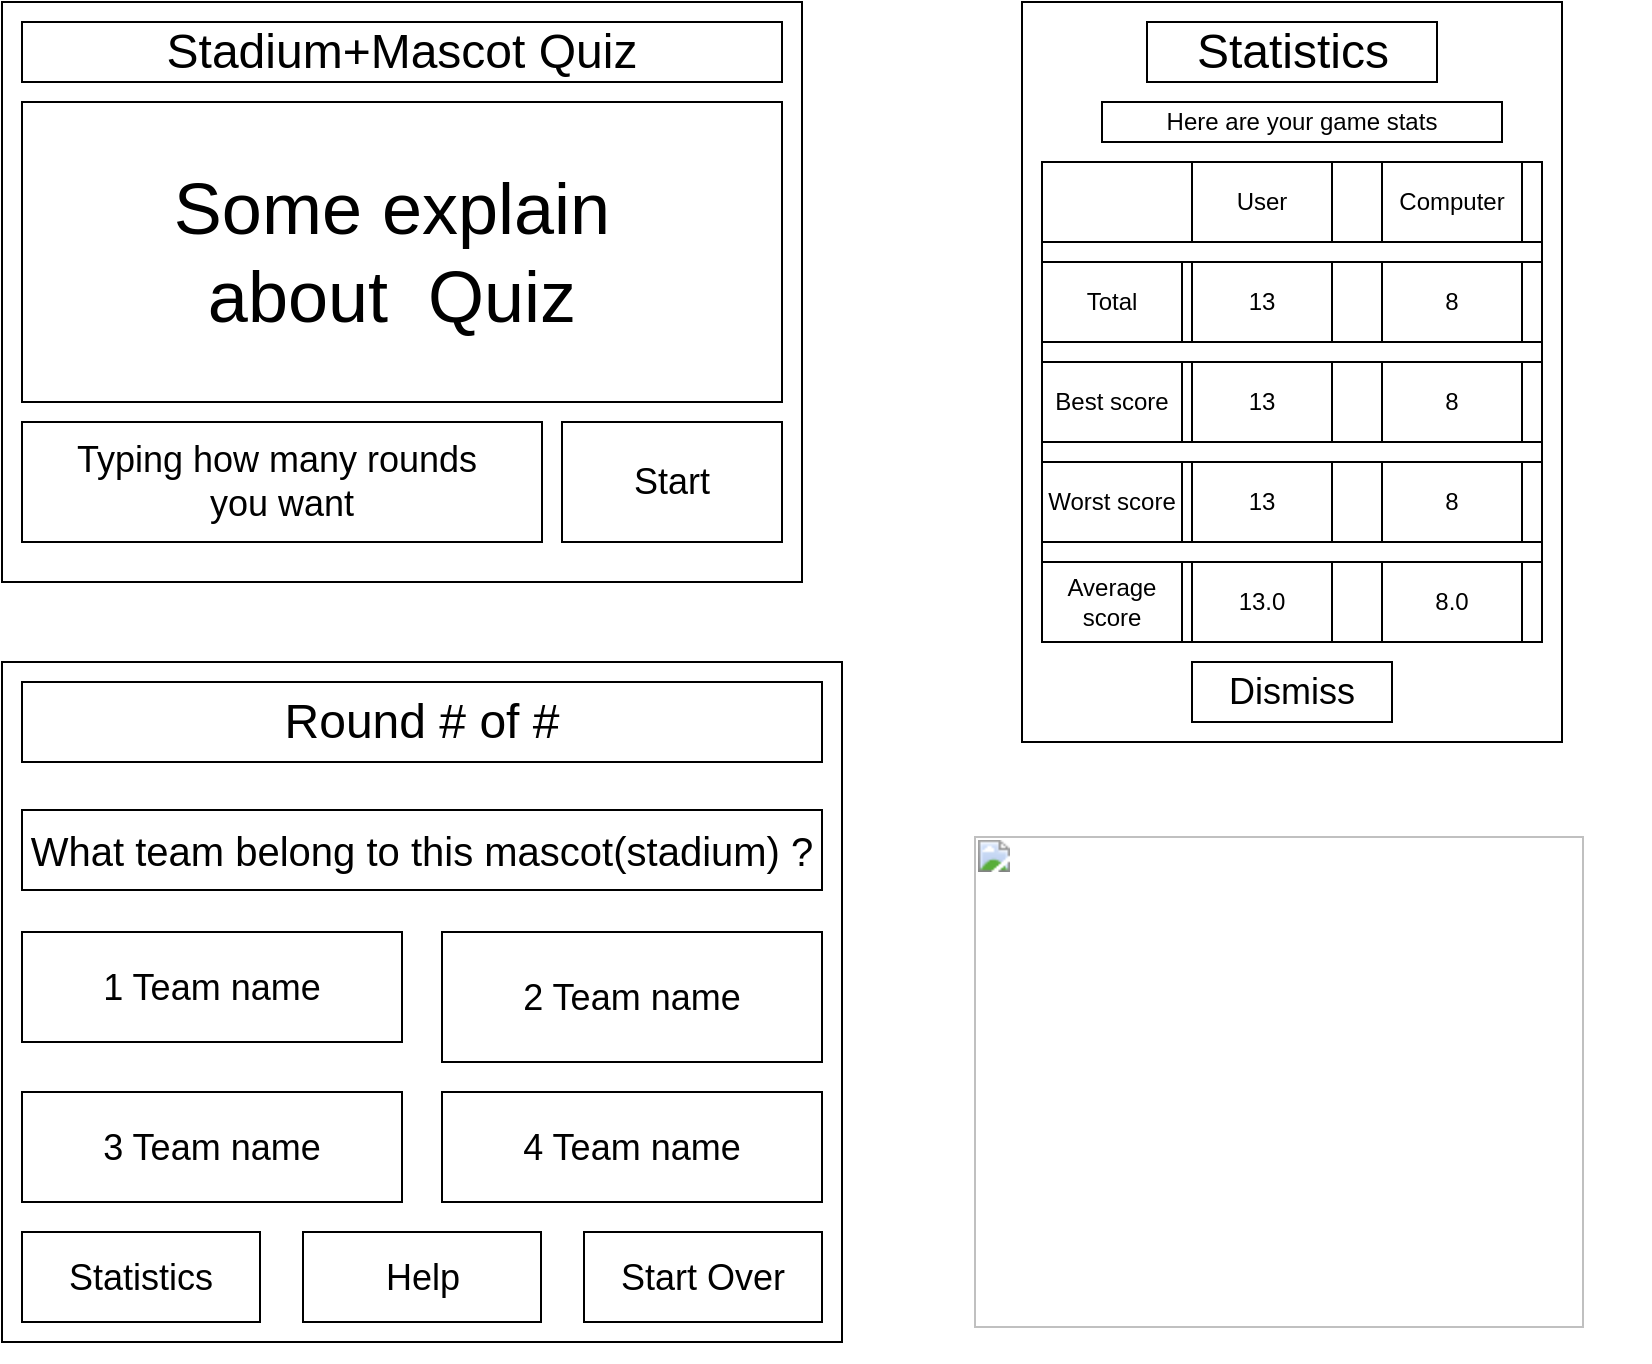 <mxfile version="24.4.10" type="onedrive">
  <diagram name="페이지-1" id="yqRvX1OuCHYJTOkS9bNN">
    <mxGraphModel grid="1" page="1" gridSize="10" guides="1" tooltips="1" connect="1" arrows="1" fold="1" pageScale="1" pageWidth="827" pageHeight="1169" math="0" shadow="0">
      <root>
        <mxCell id="0" />
        <mxCell id="1" parent="0" />
        <mxCell id="b-f97INTa11XTr_-paEQ-9" value="" style="rounded=0;whiteSpace=wrap;html=1;" vertex="1" parent="1">
          <mxGeometry x="510" width="270" height="370" as="geometry" />
        </mxCell>
        <mxCell id="b-f97INTa11XTr_-paEQ-10" value="&lt;font style=&quot;font-size: 24px;&quot;&gt;Statistics&lt;/font&gt;" style="rounded=0;whiteSpace=wrap;html=1;" vertex="1" parent="1">
          <mxGeometry x="572.5" y="10" width="145" height="30" as="geometry" />
        </mxCell>
        <mxCell id="b-f97INTa11XTr_-paEQ-11" value="Here are your game stats" style="rounded=0;whiteSpace=wrap;html=1;" vertex="1" parent="1">
          <mxGeometry x="550" y="50" width="200" height="20" as="geometry" />
        </mxCell>
        <mxCell id="b-f97INTa11XTr_-paEQ-12" value="" style="rounded=0;whiteSpace=wrap;html=1;" vertex="1" parent="1">
          <mxGeometry x="520" y="80" width="250" height="240" as="geometry" />
        </mxCell>
        <mxCell id="b-f97INTa11XTr_-paEQ-13" value="&lt;font style=&quot;font-size: 18px;&quot;&gt;Dismiss&lt;/font&gt;" style="rounded=0;whiteSpace=wrap;html=1;" vertex="1" parent="1">
          <mxGeometry x="595" y="330" width="100" height="30" as="geometry" />
        </mxCell>
        <mxCell id="b-f97INTa11XTr_-paEQ-15" value="" style="rounded=0;whiteSpace=wrap;html=1;" vertex="1" parent="1">
          <mxGeometry x="520" y="80" width="250" height="40" as="geometry" />
        </mxCell>
        <mxCell id="b-f97INTa11XTr_-paEQ-17" value="" style="rounded=0;whiteSpace=wrap;html=1;" vertex="1" parent="1">
          <mxGeometry x="520" y="180" width="250" height="40" as="geometry" />
        </mxCell>
        <mxCell id="b-f97INTa11XTr_-paEQ-18" value="" style="rounded=0;whiteSpace=wrap;html=1;" vertex="1" parent="1">
          <mxGeometry x="520" y="230" width="250" height="40" as="geometry" />
        </mxCell>
        <mxCell id="b-f97INTa11XTr_-paEQ-19" value="" style="rounded=0;whiteSpace=wrap;html=1;" vertex="1" parent="1">
          <mxGeometry x="520" y="280" width="250" height="40" as="geometry" />
        </mxCell>
        <mxCell id="b-f97INTa11XTr_-paEQ-20" value="" style="rounded=0;whiteSpace=wrap;html=1;" vertex="1" parent="1">
          <mxGeometry x="520" y="130" width="250" height="40" as="geometry" />
        </mxCell>
        <mxCell id="b-f97INTa11XTr_-paEQ-21" value="Total" style="rounded=0;whiteSpace=wrap;html=1;" vertex="1" parent="1">
          <mxGeometry x="520" y="130" width="70" height="40" as="geometry" />
        </mxCell>
        <mxCell id="b-f97INTa11XTr_-paEQ-22" value="Worst score" style="rounded=0;whiteSpace=wrap;html=1;" vertex="1" parent="1">
          <mxGeometry x="520" y="230" width="70" height="40" as="geometry" />
        </mxCell>
        <mxCell id="b-f97INTa11XTr_-paEQ-23" value="Best score" style="rounded=0;whiteSpace=wrap;html=1;" vertex="1" parent="1">
          <mxGeometry x="520" y="180" width="70" height="40" as="geometry" />
        </mxCell>
        <mxCell id="b-f97INTa11XTr_-paEQ-24" value="User" style="rounded=0;whiteSpace=wrap;html=1;" vertex="1" parent="1">
          <mxGeometry x="595" y="80" width="70" height="40" as="geometry" />
        </mxCell>
        <mxCell id="b-f97INTa11XTr_-paEQ-25" value="Average score" style="rounded=0;whiteSpace=wrap;html=1;" vertex="1" parent="1">
          <mxGeometry x="520" y="280" width="70" height="40" as="geometry" />
        </mxCell>
        <mxCell id="b-f97INTa11XTr_-paEQ-26" value="Computer" style="rounded=0;whiteSpace=wrap;html=1;" vertex="1" parent="1">
          <mxGeometry x="690" y="80" width="70" height="40" as="geometry" />
        </mxCell>
        <mxCell id="b-f97INTa11XTr_-paEQ-27" value="8" style="rounded=0;whiteSpace=wrap;html=1;" vertex="1" parent="1">
          <mxGeometry x="690" y="180" width="70" height="40" as="geometry" />
        </mxCell>
        <mxCell id="b-f97INTa11XTr_-paEQ-28" value="13" style="rounded=0;whiteSpace=wrap;html=1;" vertex="1" parent="1">
          <mxGeometry x="595" y="180" width="70" height="40" as="geometry" />
        </mxCell>
        <mxCell id="b-f97INTa11XTr_-paEQ-29" value="13" style="rounded=0;whiteSpace=wrap;html=1;" vertex="1" parent="1">
          <mxGeometry x="595" y="130" width="70" height="40" as="geometry" />
        </mxCell>
        <mxCell id="b-f97INTa11XTr_-paEQ-30" value="8" style="rounded=0;whiteSpace=wrap;html=1;" vertex="1" parent="1">
          <mxGeometry x="690" y="130" width="70" height="40" as="geometry" />
        </mxCell>
        <mxCell id="b-f97INTa11XTr_-paEQ-31" value="13" style="rounded=0;whiteSpace=wrap;html=1;" vertex="1" parent="1">
          <mxGeometry x="595" y="230" width="70" height="40" as="geometry" />
        </mxCell>
        <mxCell id="b-f97INTa11XTr_-paEQ-32" value="8.0" style="rounded=0;whiteSpace=wrap;html=1;" vertex="1" parent="1">
          <mxGeometry x="690" y="280" width="70" height="40" as="geometry" />
        </mxCell>
        <mxCell id="b-f97INTa11XTr_-paEQ-33" value="8" style="rounded=0;whiteSpace=wrap;html=1;" vertex="1" parent="1">
          <mxGeometry x="690" y="230" width="70" height="40" as="geometry" />
        </mxCell>
        <mxCell id="b-f97INTa11XTr_-paEQ-34" value="13.0" style="rounded=0;whiteSpace=wrap;html=1;" vertex="1" parent="1">
          <mxGeometry x="595" y="280" width="70" height="40" as="geometry" />
        </mxCell>
        <mxCell id="JQcDmOJBhlWZ3hepFA_i-9" value="" style="rounded=0;whiteSpace=wrap;html=1;" vertex="1" parent="1">
          <mxGeometry y="330" width="420" height="340" as="geometry" />
        </mxCell>
        <mxCell id="JQcDmOJBhlWZ3hepFA_i-10" value="&lt;font style=&quot;font-size: 20px;&quot;&gt;What team belong to this mascot(stadium) ?&lt;/font&gt;" style="rounded=0;whiteSpace=wrap;html=1;" vertex="1" parent="1">
          <mxGeometry x="10" y="404" width="400" height="40" as="geometry" />
        </mxCell>
        <mxCell id="J0UYypzOkgUtK2MUQirk-9" value="&lt;span style=&quot;font-size: 18px;&quot;&gt;Start Over&lt;/span&gt;" style="rounded=0;whiteSpace=wrap;html=1;" vertex="1" parent="1">
          <mxGeometry x="291" y="615" width="119" height="45" as="geometry" />
        </mxCell>
        <mxCell id="2iw-JXAOn0ELJmdQw6GL-2" value="&lt;font style=&quot;font-size: 24px;&quot;&gt;Stadium+Mascot Quiz&lt;/font&gt;" style="rounded=0;whiteSpace=wrap;html=1;" vertex="1" parent="1">
          <mxGeometry x="10" y="220" width="380" height="30" as="geometry" />
        </mxCell>
        <mxCell id="2iw-JXAOn0ELJmdQw6GL-6" value="" style="rounded=0;whiteSpace=wrap;html=1;" vertex="1" parent="1">
          <mxGeometry width="400" height="290" as="geometry" />
        </mxCell>
        <mxCell id="2iw-JXAOn0ELJmdQw6GL-7" value="&lt;font style=&quot;font-size: 24px;&quot;&gt;Stadium+Mascot Quiz&lt;/font&gt;" style="rounded=0;whiteSpace=wrap;html=1;" vertex="1" parent="1">
          <mxGeometry x="10" y="10" width="380" height="30" as="geometry" />
        </mxCell>
        <mxCell id="2iw-JXAOn0ELJmdQw6GL-8" value="&lt;font style=&quot;font-size: 36px;&quot;&gt;Some explain&amp;nbsp;&lt;/font&gt;&lt;div&gt;&lt;font style=&quot;font-size: 36px;&quot;&gt;about&amp;nbsp; Quiz&amp;nbsp;&lt;/font&gt;&lt;/div&gt;" style="rounded=0;whiteSpace=wrap;html=1;" vertex="1" parent="1">
          <mxGeometry x="10" y="50" width="380" height="150" as="geometry" />
        </mxCell>
        <mxCell id="2iw-JXAOn0ELJmdQw6GL-9" value="&lt;span style=&quot;font-size: 18px;&quot;&gt;Typing how many rounds&amp;nbsp;&lt;/span&gt;&lt;div&gt;&lt;span style=&quot;font-size: 18px;&quot;&gt;you want&lt;/span&gt;&lt;/div&gt;" style="rounded=0;whiteSpace=wrap;html=1;" vertex="1" parent="1">
          <mxGeometry x="10" y="210" width="260" height="60" as="geometry" />
        </mxCell>
        <mxCell id="2iw-JXAOn0ELJmdQw6GL-10" value="&lt;span style=&quot;font-size: 18px;&quot;&gt;Start&lt;/span&gt;" style="rounded=0;whiteSpace=wrap;html=1;" vertex="1" parent="1">
          <mxGeometry x="280" y="210" width="110" height="60" as="geometry" />
        </mxCell>
        <UserObject label="&lt;b style=&quot;font-weight:normal;&quot; id=&quot;docs-internal-guid-83566680-7fff-1d35-c393-2da789ce0250&quot;&gt;&lt;img width=&quot;305px;&quot; height=&quot;246px;&quot; src=&quot;https://lh7-us.googleusercontent.com/XCB_E3hQbMpxysL9zACt6B7SENqmEIHfnB5hMlwr2ymR6BKWmcMHPKCc3GlZkQezQqXCnO3aWTHhWHviCAiNlSkDcxU4lkiNVlyzWrOrj5U9gGLzzTBOk2U_wknGLQ9m6tXa9fmxrsWb62ih5xbvM4GcUQ=s2048&quot;&gt;&lt;/b&gt;" link="&lt;b style=&quot;font-weight:normal;&quot; id=&quot;docs-internal-guid-83566680-7fff-1d35-c393-2da789ce0250&quot;&gt;&lt;img width=&quot;305px;&quot; height=&quot;246px;&quot; src=&quot;https://lh7-us.googleusercontent.com/XCB_E3hQbMpxysL9zACt6B7SENqmEIHfnB5hMlwr2ymR6BKWmcMHPKCc3GlZkQezQqXCnO3aWTHhWHviCAiNlSkDcxU4lkiNVlyzWrOrj5U9gGLzzTBOk2U_wknGLQ9m6tXa9fmxrsWb62ih5xbvM4GcUQ=s2048&quot;&gt;&lt;/b&gt;" id="2iw-JXAOn0ELJmdQw6GL-11">
          <mxCell style="text;whiteSpace=wrap;html=1;" vertex="1" parent="1">
            <mxGeometry x="484" y="410" width="340" height="270" as="geometry" />
          </mxCell>
        </UserObject>
        <mxCell id="2iw-JXAOn0ELJmdQw6GL-12" value="&lt;font style=&quot;font-size: 24px;&quot;&gt;Round # of #&lt;/font&gt;" style="rounded=0;whiteSpace=wrap;html=1;" vertex="1" parent="1">
          <mxGeometry x="10" y="340" width="400" height="40" as="geometry" />
        </mxCell>
        <mxCell id="2iw-JXAOn0ELJmdQw6GL-16" value="&lt;span style=&quot;font-size: 18px;&quot;&gt;2 Team name&lt;/span&gt;" style="rounded=0;whiteSpace=wrap;html=1;" vertex="1" parent="1">
          <mxGeometry x="220" y="465" width="190" height="65" as="geometry" />
        </mxCell>
        <mxCell id="y0r5tutsLmamROyHlrDG-3" value="&lt;span style=&quot;font-size: 18px;&quot;&gt;1 Team name&lt;/span&gt;" style="rounded=0;whiteSpace=wrap;html=1;" vertex="1" parent="1">
          <mxGeometry x="10" y="465" width="190" height="55" as="geometry" />
        </mxCell>
        <mxCell id="y0r5tutsLmamROyHlrDG-4" value="&lt;span style=&quot;font-size: 18px;&quot;&gt;3 Team name&lt;/span&gt;" style="rounded=0;whiteSpace=wrap;html=1;" vertex="1" parent="1">
          <mxGeometry x="10" y="545" width="190" height="55" as="geometry" />
        </mxCell>
        <mxCell id="y0r5tutsLmamROyHlrDG-5" value="&lt;span style=&quot;font-size: 18px;&quot;&gt;4 Team name&lt;/span&gt;" style="rounded=0;whiteSpace=wrap;html=1;" vertex="1" parent="1">
          <mxGeometry x="220" y="545" width="190" height="55" as="geometry" />
        </mxCell>
        <mxCell id="y0r5tutsLmamROyHlrDG-6" value="&lt;span style=&quot;font-size: 18px;&quot;&gt;Statistics&lt;/span&gt;" style="rounded=0;whiteSpace=wrap;html=1;" vertex="1" parent="1">
          <mxGeometry x="10" y="615" width="119" height="45" as="geometry" />
        </mxCell>
        <mxCell id="y0r5tutsLmamROyHlrDG-7" value="&lt;span style=&quot;font-size: 18px;&quot;&gt;Help&lt;/span&gt;" style="rounded=0;whiteSpace=wrap;html=1;" vertex="1" parent="1">
          <mxGeometry x="150.5" y="615" width="119" height="45" as="geometry" />
        </mxCell>
      </root>
    </mxGraphModel>
  </diagram>
</mxfile>
